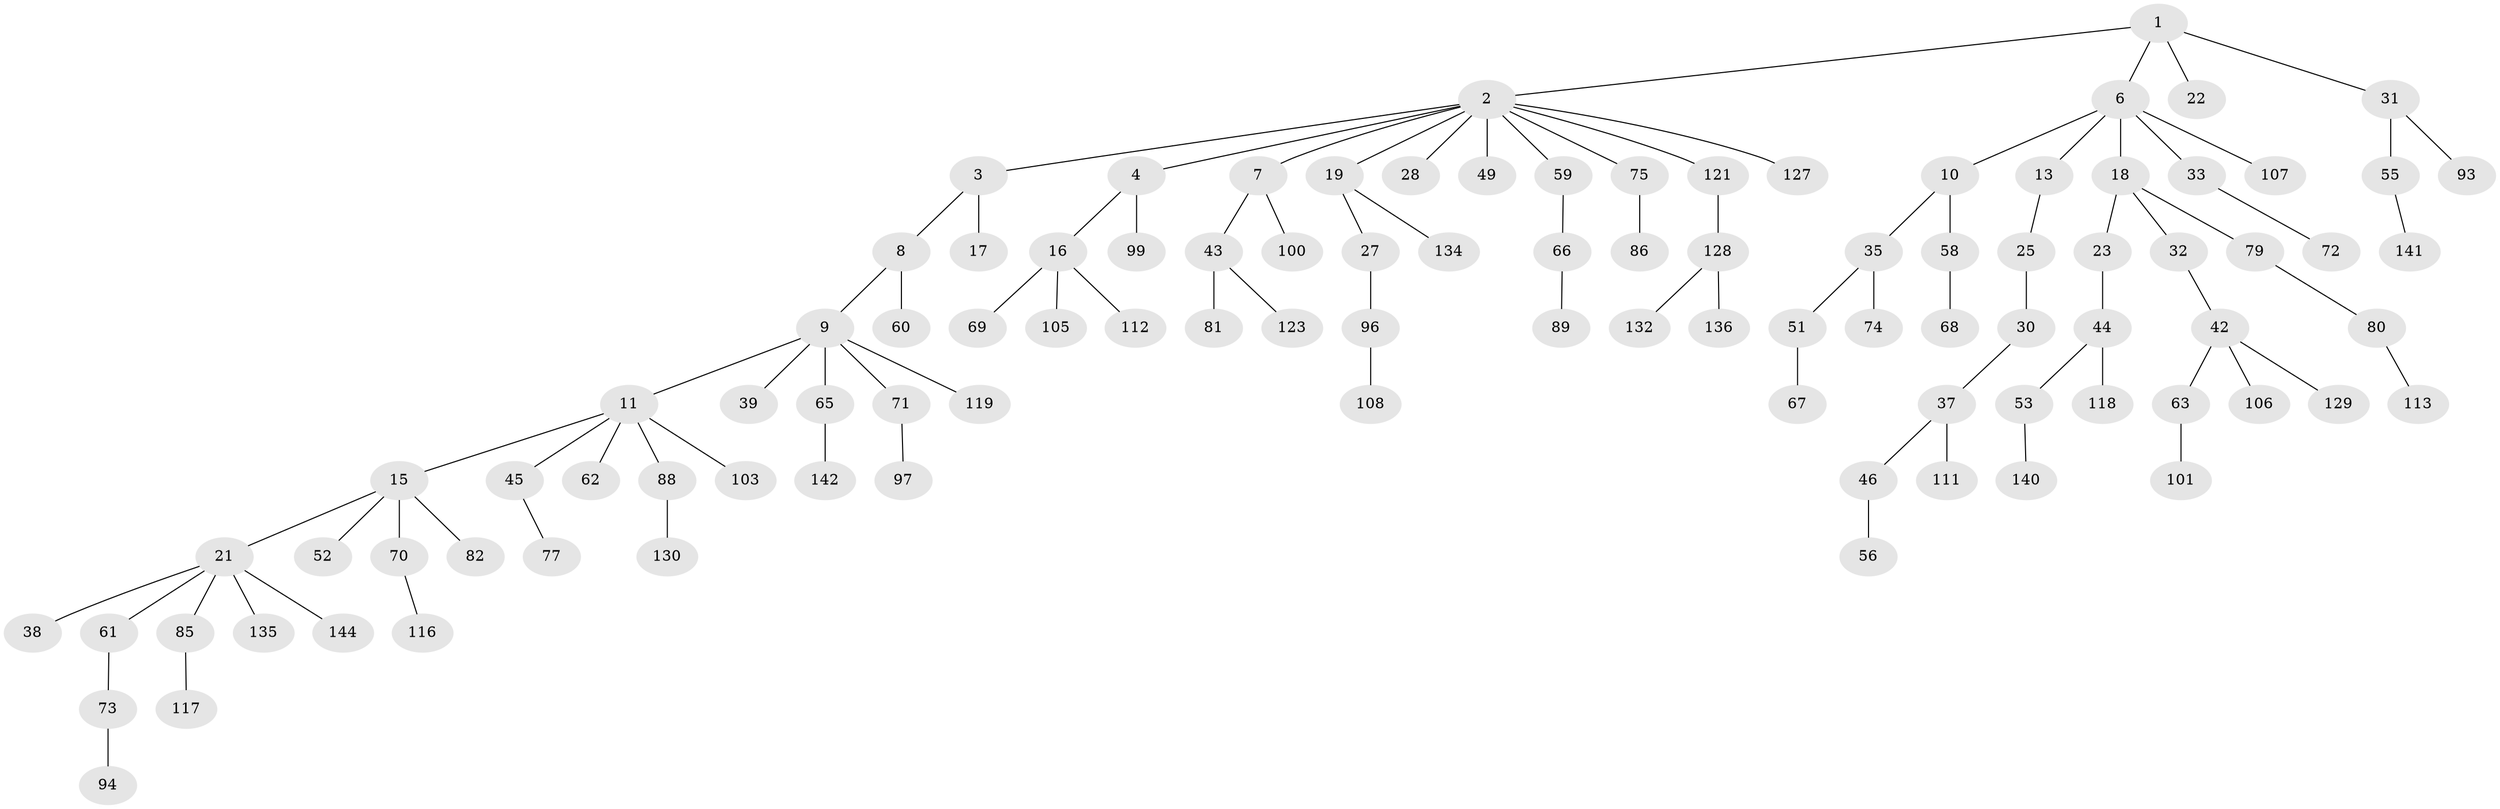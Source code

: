 // original degree distribution, {4: 0.07586206896551724, 8: 0.006896551724137931, 3: 0.12413793103448276, 5: 0.027586206896551724, 6: 0.006896551724137931, 7: 0.006896551724137931, 2: 0.27586206896551724, 1: 0.47586206896551725}
// Generated by graph-tools (version 1.1) at 2025/11/02/27/25 16:11:28]
// undirected, 100 vertices, 99 edges
graph export_dot {
graph [start="1"]
  node [color=gray90,style=filled];
  1 [super="+12"];
  2 [super="+5"];
  3 [super="+14"];
  4 [super="+34"];
  6 [super="+24"];
  7 [super="+54"];
  8 [super="+126"];
  9 [super="+41"];
  10 [super="+114"];
  11 [super="+26"];
  13;
  15 [super="+48"];
  16 [super="+20"];
  17;
  18 [super="+29"];
  19;
  21 [super="+36"];
  22 [super="+64"];
  23;
  25 [super="+87"];
  27 [super="+115"];
  28;
  30;
  31 [super="+47"];
  32;
  33;
  35 [super="+84"];
  37 [super="+40"];
  38;
  39 [super="+139"];
  42 [super="+104"];
  43 [super="+110"];
  44 [super="+50"];
  45 [super="+122"];
  46;
  49 [super="+133"];
  51 [super="+57"];
  52;
  53;
  55 [super="+138"];
  56;
  58;
  59 [super="+78"];
  60 [super="+90"];
  61;
  62;
  63 [super="+109"];
  65 [super="+124"];
  66;
  67;
  68 [super="+98"];
  69;
  70 [super="+83"];
  71;
  72 [super="+143"];
  73 [super="+76"];
  74 [super="+131"];
  75 [super="+137"];
  77;
  79 [super="+95"];
  80 [super="+120"];
  81 [super="+91"];
  82;
  85 [super="+102"];
  86 [super="+125"];
  88 [super="+92"];
  89;
  93;
  94;
  96;
  97;
  99;
  100;
  101;
  103;
  105;
  106;
  107;
  108 [super="+145"];
  111;
  112;
  113;
  116;
  117;
  118;
  119;
  121;
  123;
  127;
  128;
  129;
  130;
  132;
  134;
  135;
  136;
  140;
  141;
  142;
  144;
  1 -- 2;
  1 -- 6;
  1 -- 31;
  1 -- 22;
  2 -- 3;
  2 -- 4;
  2 -- 7;
  2 -- 19;
  2 -- 121;
  2 -- 127;
  2 -- 49;
  2 -- 59;
  2 -- 75;
  2 -- 28;
  3 -- 8;
  3 -- 17;
  4 -- 16;
  4 -- 99;
  6 -- 10;
  6 -- 13;
  6 -- 18;
  6 -- 107;
  6 -- 33;
  7 -- 43;
  7 -- 100;
  8 -- 9;
  8 -- 60;
  9 -- 11;
  9 -- 39;
  9 -- 65;
  9 -- 71;
  9 -- 119;
  10 -- 35;
  10 -- 58;
  11 -- 15;
  11 -- 88;
  11 -- 103;
  11 -- 45;
  11 -- 62;
  13 -- 25;
  15 -- 21;
  15 -- 52;
  15 -- 70;
  15 -- 82;
  16 -- 69;
  16 -- 112;
  16 -- 105;
  18 -- 23;
  18 -- 32;
  18 -- 79;
  19 -- 27;
  19 -- 134;
  21 -- 38;
  21 -- 61;
  21 -- 144;
  21 -- 85;
  21 -- 135;
  23 -- 44;
  25 -- 30;
  27 -- 96;
  30 -- 37;
  31 -- 55;
  31 -- 93;
  32 -- 42;
  33 -- 72;
  35 -- 51;
  35 -- 74;
  37 -- 46;
  37 -- 111;
  42 -- 63;
  42 -- 106;
  42 -- 129;
  43 -- 81;
  43 -- 123;
  44 -- 53;
  44 -- 118;
  45 -- 77;
  46 -- 56;
  51 -- 67;
  53 -- 140;
  55 -- 141;
  58 -- 68;
  59 -- 66;
  61 -- 73;
  63 -- 101;
  65 -- 142;
  66 -- 89;
  70 -- 116;
  71 -- 97;
  73 -- 94;
  75 -- 86;
  79 -- 80;
  80 -- 113;
  85 -- 117;
  88 -- 130;
  96 -- 108;
  121 -- 128;
  128 -- 132;
  128 -- 136;
}
